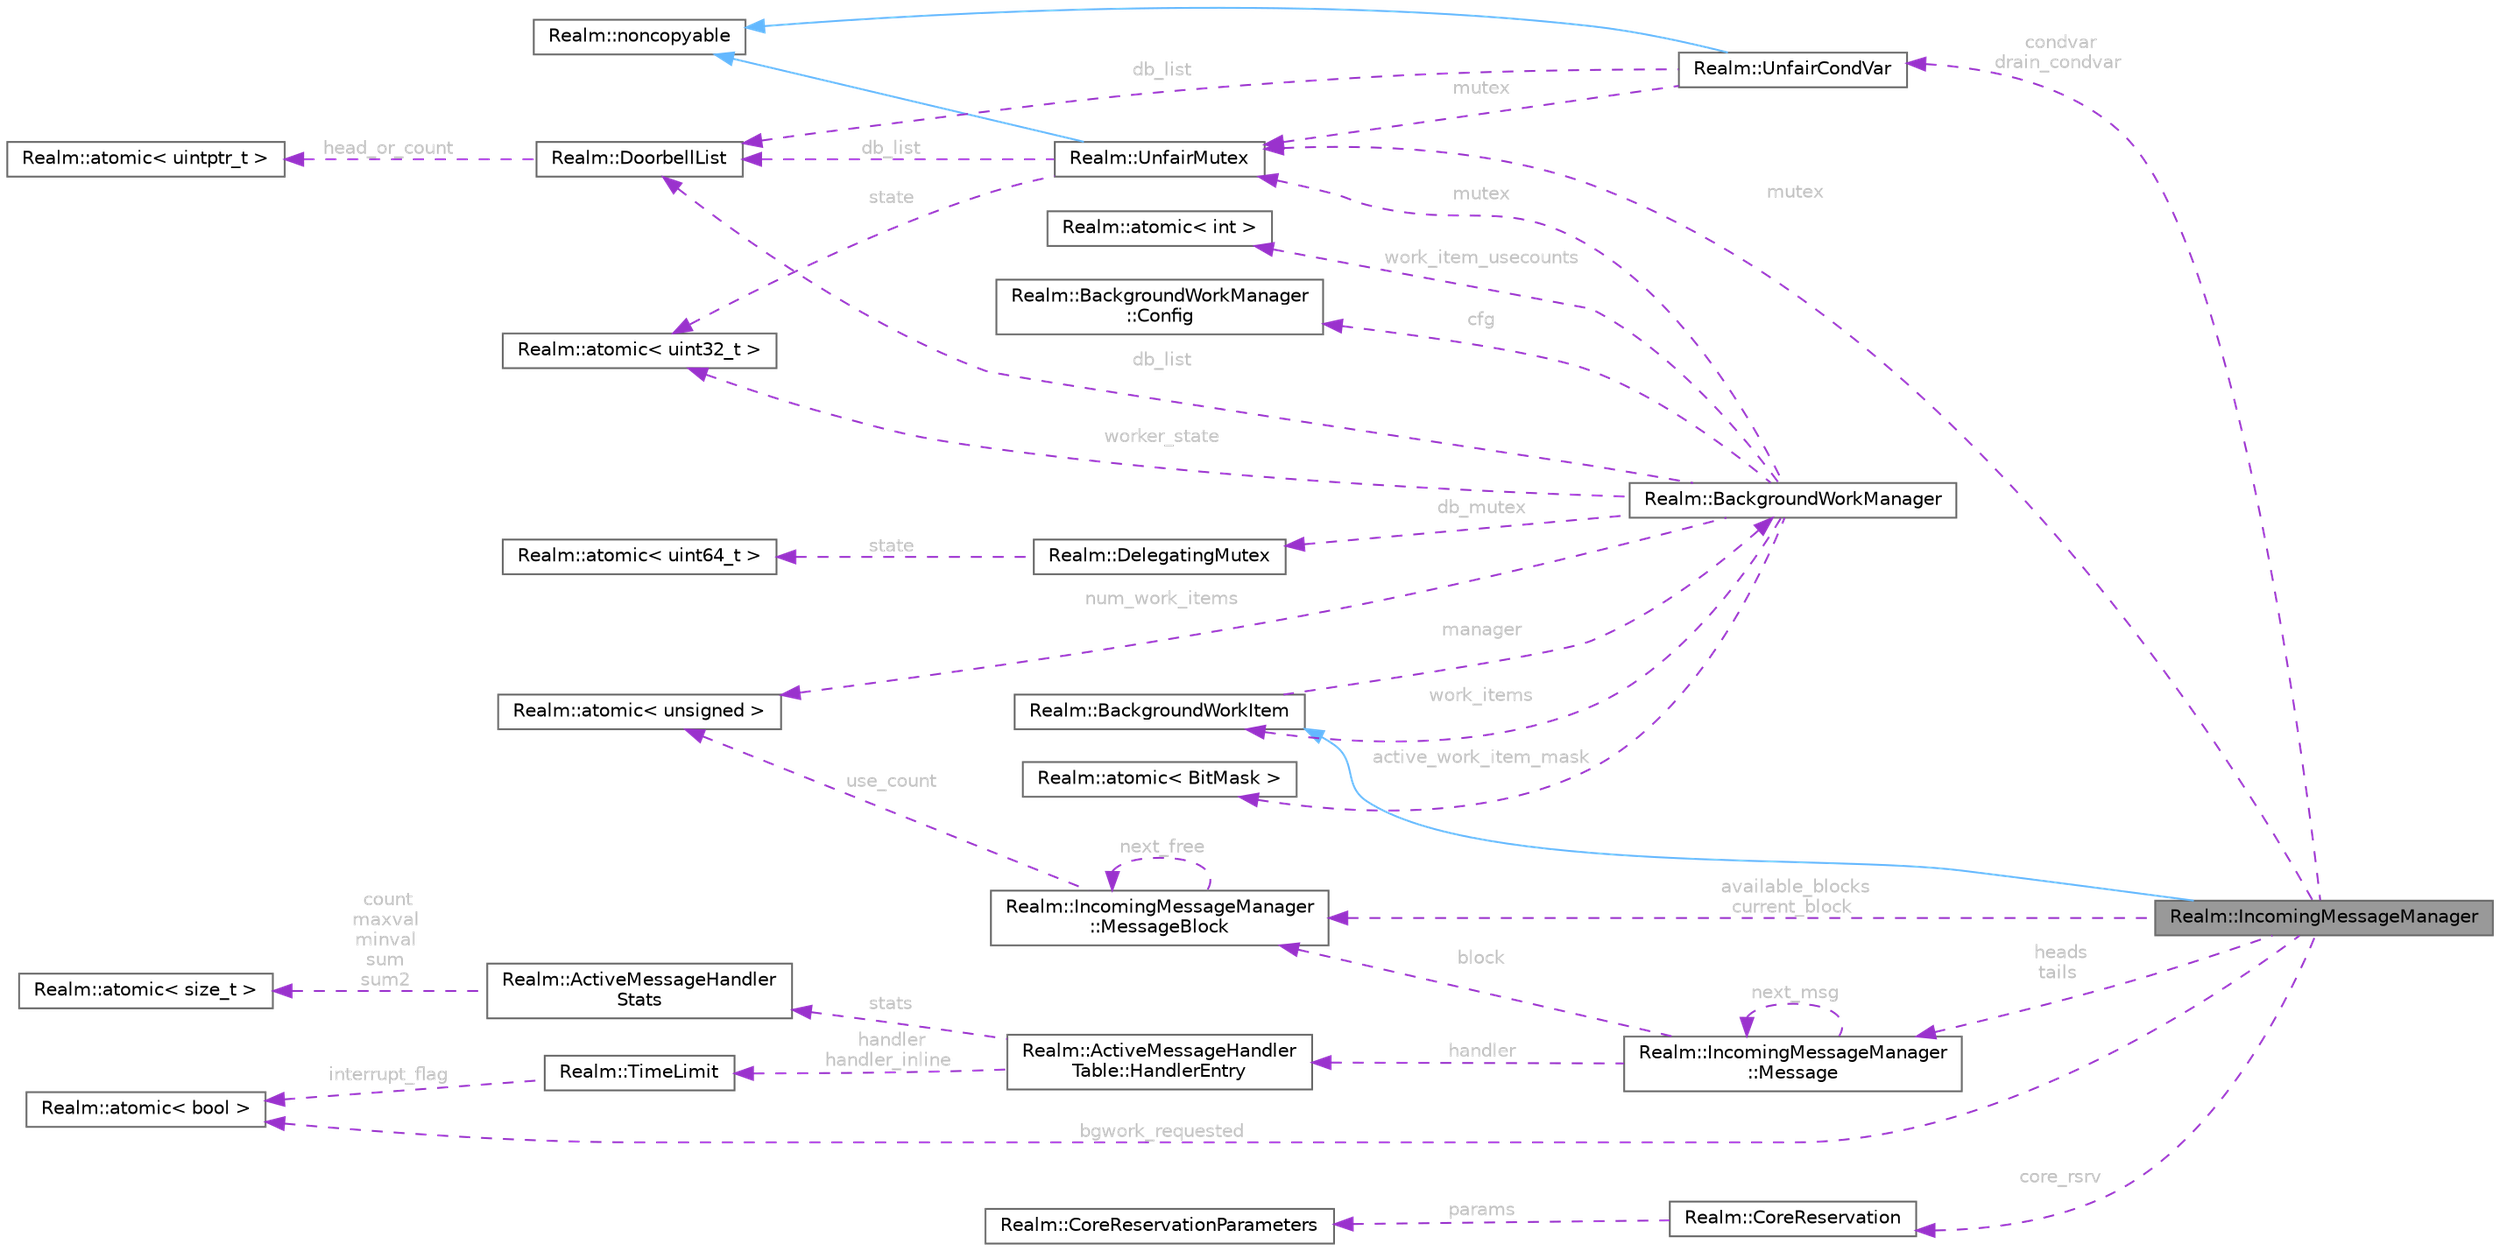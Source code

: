 digraph "Realm::IncomingMessageManager"
{
 // LATEX_PDF_SIZE
  bgcolor="transparent";
  edge [fontname=Helvetica,fontsize=10,labelfontname=Helvetica,labelfontsize=10];
  node [fontname=Helvetica,fontsize=10,shape=box,height=0.2,width=0.4];
  rankdir="LR";
  Node1 [id="Node000001",label="Realm::IncomingMessageManager",height=0.2,width=0.4,color="gray40", fillcolor="grey60", style="filled", fontcolor="black",tooltip=" "];
  Node2 -> Node1 [id="edge1_Node000001_Node000002",dir="back",color="steelblue1",style="solid",tooltip=" "];
  Node2 [id="Node000002",label="Realm::BackgroundWorkItem",height=0.2,width=0.4,color="gray40", fillcolor="white", style="filled",URL="$classRealm_1_1BackgroundWorkItem.html",tooltip=" "];
  Node3 -> Node2 [id="edge2_Node000002_Node000003",dir="back",color="darkorchid3",style="dashed",tooltip=" ",label=" manager",fontcolor="grey" ];
  Node3 [id="Node000003",label="Realm::BackgroundWorkManager",height=0.2,width=0.4,color="gray40", fillcolor="white", style="filled",URL="$classRealm_1_1BackgroundWorkManager.html",tooltip=" "];
  Node4 -> Node3 [id="edge3_Node000003_Node000004",dir="back",color="darkorchid3",style="dashed",tooltip=" ",label=" cfg",fontcolor="grey" ];
  Node4 [id="Node000004",label="Realm::BackgroundWorkManager\l::Config",height=0.2,width=0.4,color="gray40", fillcolor="white", style="filled",URL="$structRealm_1_1BackgroundWorkManager_1_1Config.html",tooltip=" "];
  Node5 -> Node3 [id="edge4_Node000003_Node000005",dir="back",color="darkorchid3",style="dashed",tooltip=" ",label=" mutex",fontcolor="grey" ];
  Node5 [id="Node000005",label="Realm::UnfairMutex",height=0.2,width=0.4,color="gray40", fillcolor="white", style="filled",URL="$classRealm_1_1UnfairMutex.html",tooltip=" "];
  Node6 -> Node5 [id="edge5_Node000005_Node000006",dir="back",color="steelblue1",style="solid",tooltip=" "];
  Node6 [id="Node000006",label="Realm::noncopyable",height=0.2,width=0.4,color="gray40", fillcolor="white", style="filled",URL="$classRealm_1_1noncopyable.html",tooltip=" "];
  Node7 -> Node5 [id="edge6_Node000005_Node000007",dir="back",color="darkorchid3",style="dashed",tooltip=" ",label=" state",fontcolor="grey" ];
  Node7 [id="Node000007",label="Realm::atomic\< uint32_t \>",height=0.2,width=0.4,color="gray40", fillcolor="white", style="filled",URL="$classRealm_1_1atomic.html",tooltip=" "];
  Node8 -> Node5 [id="edge7_Node000005_Node000008",dir="back",color="darkorchid3",style="dashed",tooltip=" ",label=" db_list",fontcolor="grey" ];
  Node8 [id="Node000008",label="Realm::DoorbellList",height=0.2,width=0.4,color="gray40", fillcolor="white", style="filled",URL="$classRealm_1_1DoorbellList.html",tooltip=" "];
  Node9 -> Node8 [id="edge8_Node000008_Node000009",dir="back",color="darkorchid3",style="dashed",tooltip=" ",label=" head_or_count",fontcolor="grey" ];
  Node9 [id="Node000009",label="Realm::atomic\< uintptr_t \>",height=0.2,width=0.4,color="gray40", fillcolor="white", style="filled",URL="$classRealm_1_1atomic.html",tooltip=" "];
  Node10 -> Node3 [id="edge9_Node000003_Node000010",dir="back",color="darkorchid3",style="dashed",tooltip=" ",label=" num_work_items",fontcolor="grey" ];
  Node10 [id="Node000010",label="Realm::atomic\< unsigned \>",height=0.2,width=0.4,color="gray40", fillcolor="white", style="filled",URL="$classRealm_1_1atomic.html",tooltip=" "];
  Node11 -> Node3 [id="edge10_Node000003_Node000011",dir="back",color="darkorchid3",style="dashed",tooltip=" ",label=" active_work_item_mask",fontcolor="grey" ];
  Node11 [id="Node000011",label="Realm::atomic\< BitMask \>",height=0.2,width=0.4,color="gray40", fillcolor="white", style="filled",URL="$classRealm_1_1atomic.html",tooltip=" "];
  Node12 -> Node3 [id="edge11_Node000003_Node000012",dir="back",color="darkorchid3",style="dashed",tooltip=" ",label=" work_item_usecounts",fontcolor="grey" ];
  Node12 [id="Node000012",label="Realm::atomic\< int \>",height=0.2,width=0.4,color="gray40", fillcolor="white", style="filled",URL="$classRealm_1_1atomic.html",tooltip=" "];
  Node2 -> Node3 [id="edge12_Node000003_Node000002",dir="back",color="darkorchid3",style="dashed",tooltip=" ",label=" work_items",fontcolor="grey" ];
  Node7 -> Node3 [id="edge13_Node000003_Node000007",dir="back",color="darkorchid3",style="dashed",tooltip=" ",label=" worker_state",fontcolor="grey" ];
  Node13 -> Node3 [id="edge14_Node000003_Node000013",dir="back",color="darkorchid3",style="dashed",tooltip=" ",label=" db_mutex",fontcolor="grey" ];
  Node13 [id="Node000013",label="Realm::DelegatingMutex",height=0.2,width=0.4,color="gray40", fillcolor="white", style="filled",URL="$classRealm_1_1DelegatingMutex.html",tooltip=" "];
  Node14 -> Node13 [id="edge15_Node000013_Node000014",dir="back",color="darkorchid3",style="dashed",tooltip=" ",label=" state",fontcolor="grey" ];
  Node14 [id="Node000014",label="Realm::atomic\< uint64_t \>",height=0.2,width=0.4,color="gray40", fillcolor="white", style="filled",URL="$classRealm_1_1atomic.html",tooltip=" "];
  Node8 -> Node3 [id="edge16_Node000003_Node000008",dir="back",color="darkorchid3",style="dashed",tooltip=" ",label=" db_list",fontcolor="grey" ];
  Node15 -> Node1 [id="edge17_Node000001_Node000015",dir="back",color="darkorchid3",style="dashed",tooltip=" ",label=" bgwork_requested",fontcolor="grey" ];
  Node15 [id="Node000015",label="Realm::atomic\< bool \>",height=0.2,width=0.4,color="gray40", fillcolor="white", style="filled",URL="$classRealm_1_1atomic.html",tooltip=" "];
  Node16 -> Node1 [id="edge18_Node000001_Node000016",dir="back",color="darkorchid3",style="dashed",tooltip=" ",label=" heads\ntails",fontcolor="grey" ];
  Node16 [id="Node000016",label="Realm::IncomingMessageManager\l::Message",height=0.2,width=0.4,color="gray40", fillcolor="white", style="filled",URL="$structRealm_1_1IncomingMessageManager_1_1Message.html",tooltip=" "];
  Node17 -> Node16 [id="edge19_Node000016_Node000017",dir="back",color="darkorchid3",style="dashed",tooltip=" ",label=" block",fontcolor="grey" ];
  Node17 [id="Node000017",label="Realm::IncomingMessageManager\l::MessageBlock",height=0.2,width=0.4,color="gray40", fillcolor="white", style="filled",URL="$structRealm_1_1IncomingMessageManager_1_1MessageBlock.html",tooltip=" "];
  Node10 -> Node17 [id="edge20_Node000017_Node000010",dir="back",color="darkorchid3",style="dashed",tooltip=" ",label=" use_count",fontcolor="grey" ];
  Node17 -> Node17 [id="edge21_Node000017_Node000017",dir="back",color="darkorchid3",style="dashed",tooltip=" ",label=" next_free",fontcolor="grey" ];
  Node16 -> Node16 [id="edge22_Node000016_Node000016",dir="back",color="darkorchid3",style="dashed",tooltip=" ",label=" next_msg",fontcolor="grey" ];
  Node18 -> Node16 [id="edge23_Node000016_Node000018",dir="back",color="darkorchid3",style="dashed",tooltip=" ",label=" handler",fontcolor="grey" ];
  Node18 [id="Node000018",label="Realm::ActiveMessageHandler\lTable::HandlerEntry",height=0.2,width=0.4,color="gray40", fillcolor="white", style="filled",URL="$structRealm_1_1ActiveMessageHandlerTable_1_1HandlerEntry.html",tooltip=" "];
  Node19 -> Node18 [id="edge24_Node000018_Node000019",dir="back",color="darkorchid3",style="dashed",tooltip=" ",label=" handler\nhandler_inline",fontcolor="grey" ];
  Node19 [id="Node000019",label="Realm::TimeLimit",height=0.2,width=0.4,color="gray40", fillcolor="white", style="filled",URL="$classRealm_1_1TimeLimit.html",tooltip=" "];
  Node15 -> Node19 [id="edge25_Node000019_Node000015",dir="back",color="darkorchid3",style="dashed",tooltip=" ",label=" interrupt_flag",fontcolor="grey" ];
  Node20 -> Node18 [id="edge26_Node000018_Node000020",dir="back",color="darkorchid3",style="dashed",tooltip=" ",label=" stats",fontcolor="grey" ];
  Node20 [id="Node000020",label="Realm::ActiveMessageHandler\lStats",height=0.2,width=0.4,color="gray40", fillcolor="white", style="filled",URL="$structRealm_1_1ActiveMessageHandlerStats.html",tooltip=" "];
  Node21 -> Node20 [id="edge27_Node000020_Node000021",dir="back",color="darkorchid3",style="dashed",tooltip=" ",label=" count\nmaxval\nminval\nsum\nsum2",fontcolor="grey" ];
  Node21 [id="Node000021",label="Realm::atomic\< size_t \>",height=0.2,width=0.4,color="gray40", fillcolor="white", style="filled",URL="$classRealm_1_1atomic.html",tooltip=" "];
  Node5 -> Node1 [id="edge28_Node000001_Node000005",dir="back",color="darkorchid3",style="dashed",tooltip=" ",label=" mutex",fontcolor="grey" ];
  Node22 -> Node1 [id="edge29_Node000001_Node000022",dir="back",color="darkorchid3",style="dashed",tooltip=" ",label=" condvar\ndrain_condvar",fontcolor="grey" ];
  Node22 [id="Node000022",label="Realm::UnfairCondVar",height=0.2,width=0.4,color="gray40", fillcolor="white", style="filled",URL="$classRealm_1_1UnfairCondVar.html",tooltip=" "];
  Node6 -> Node22 [id="edge30_Node000022_Node000006",dir="back",color="steelblue1",style="solid",tooltip=" "];
  Node5 -> Node22 [id="edge31_Node000022_Node000005",dir="back",color="darkorchid3",style="dashed",tooltip=" ",label=" mutex",fontcolor="grey" ];
  Node8 -> Node22 [id="edge32_Node000022_Node000008",dir="back",color="darkorchid3",style="dashed",tooltip=" ",label=" db_list",fontcolor="grey" ];
  Node23 -> Node1 [id="edge33_Node000001_Node000023",dir="back",color="darkorchid3",style="dashed",tooltip=" ",label=" core_rsrv",fontcolor="grey" ];
  Node23 [id="Node000023",label="Realm::CoreReservation",height=0.2,width=0.4,color="gray40", fillcolor="white", style="filled",URL="$classRealm_1_1CoreReservation.html",tooltip=" "];
  Node24 -> Node23 [id="edge34_Node000023_Node000024",dir="back",color="darkorchid3",style="dashed",tooltip=" ",label=" params",fontcolor="grey" ];
  Node24 [id="Node000024",label="Realm::CoreReservationParameters",height=0.2,width=0.4,color="gray40", fillcolor="white", style="filled",URL="$classRealm_1_1CoreReservationParameters.html",tooltip=" "];
  Node17 -> Node1 [id="edge35_Node000001_Node000017",dir="back",color="darkorchid3",style="dashed",tooltip=" ",label=" available_blocks\ncurrent_block",fontcolor="grey" ];
}
